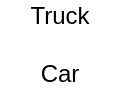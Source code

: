 <mxfile>
    <diagram id="UhJ0bQIQFWsiBSnnBei_" name="Page-1">
        <mxGraphModel dx="984" dy="1196" grid="0" gridSize="10" guides="1" tooltips="1" connect="1" arrows="1" fold="1" page="1" pageScale="1" pageWidth="1100" pageHeight="850" math="0" shadow="0">
            <root>
                <mxCell id="0"/>
                <mxCell id="1" parent="0"/>
                <mxCell id="2" value="Truck&lt;div&gt;&lt;br&gt;&lt;/div&gt;&lt;div&gt;Car&lt;/div&gt;" style="text;strokeColor=none;align=center;fillColor=none;html=1;verticalAlign=middle;whiteSpace=wrap;rounded=0;" vertex="1" parent="1">
                    <mxGeometry x="260" y="-177" width="60" height="30" as="geometry"/>
                </mxCell>
            </root>
        </mxGraphModel>
    </diagram>
</mxfile>